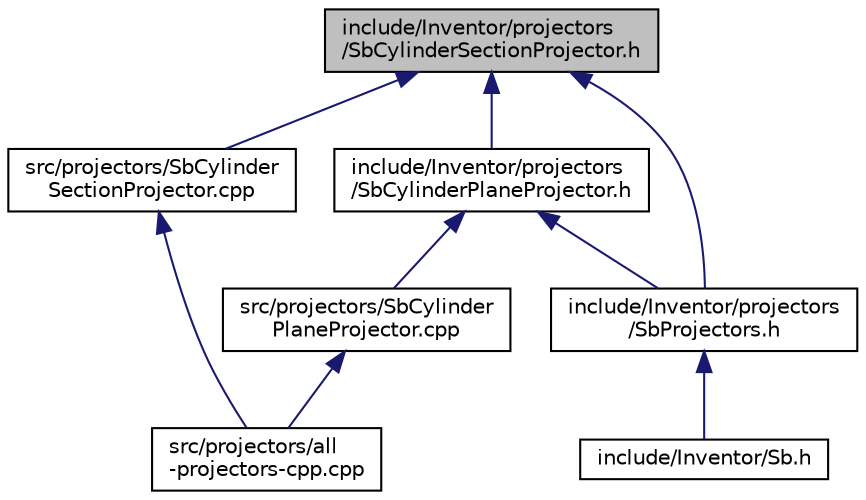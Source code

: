 digraph "include/Inventor/projectors/SbCylinderSectionProjector.h"
{
 // LATEX_PDF_SIZE
  edge [fontname="Helvetica",fontsize="10",labelfontname="Helvetica",labelfontsize="10"];
  node [fontname="Helvetica",fontsize="10",shape=record];
  Node1 [label="include/Inventor/projectors\l/SbCylinderSectionProjector.h",height=0.2,width=0.4,color="black", fillcolor="grey75", style="filled", fontcolor="black",tooltip=" "];
  Node1 -> Node2 [dir="back",color="midnightblue",fontsize="10",style="solid",fontname="Helvetica"];
  Node2 [label="src/projectors/SbCylinder\lSectionProjector.cpp",height=0.2,width=0.4,color="black", fillcolor="white", style="filled",URL="$SbCylinderSectionProjector_8cpp.html",tooltip=" "];
  Node2 -> Node3 [dir="back",color="midnightblue",fontsize="10",style="solid",fontname="Helvetica"];
  Node3 [label="src/projectors/all\l-projectors-cpp.cpp",height=0.2,width=0.4,color="black", fillcolor="white", style="filled",URL="$all-projectors-cpp_8cpp.html",tooltip=" "];
  Node1 -> Node4 [dir="back",color="midnightblue",fontsize="10",style="solid",fontname="Helvetica"];
  Node4 [label="include/Inventor/projectors\l/SbCylinderPlaneProjector.h",height=0.2,width=0.4,color="black", fillcolor="white", style="filled",URL="$SbCylinderPlaneProjector_8h.html",tooltip=" "];
  Node4 -> Node5 [dir="back",color="midnightblue",fontsize="10",style="solid",fontname="Helvetica"];
  Node5 [label="src/projectors/SbCylinder\lPlaneProjector.cpp",height=0.2,width=0.4,color="black", fillcolor="white", style="filled",URL="$SbCylinderPlaneProjector_8cpp.html",tooltip=" "];
  Node5 -> Node3 [dir="back",color="midnightblue",fontsize="10",style="solid",fontname="Helvetica"];
  Node4 -> Node6 [dir="back",color="midnightblue",fontsize="10",style="solid",fontname="Helvetica"];
  Node6 [label="include/Inventor/projectors\l/SbProjectors.h",height=0.2,width=0.4,color="black", fillcolor="white", style="filled",URL="$SbProjectors_8h.html",tooltip=" "];
  Node6 -> Node7 [dir="back",color="midnightblue",fontsize="10",style="solid",fontname="Helvetica"];
  Node7 [label="include/Inventor/Sb.h",height=0.2,width=0.4,color="black", fillcolor="white", style="filled",URL="$Sb_8h.html",tooltip=" "];
  Node1 -> Node6 [dir="back",color="midnightblue",fontsize="10",style="solid",fontname="Helvetica"];
}
